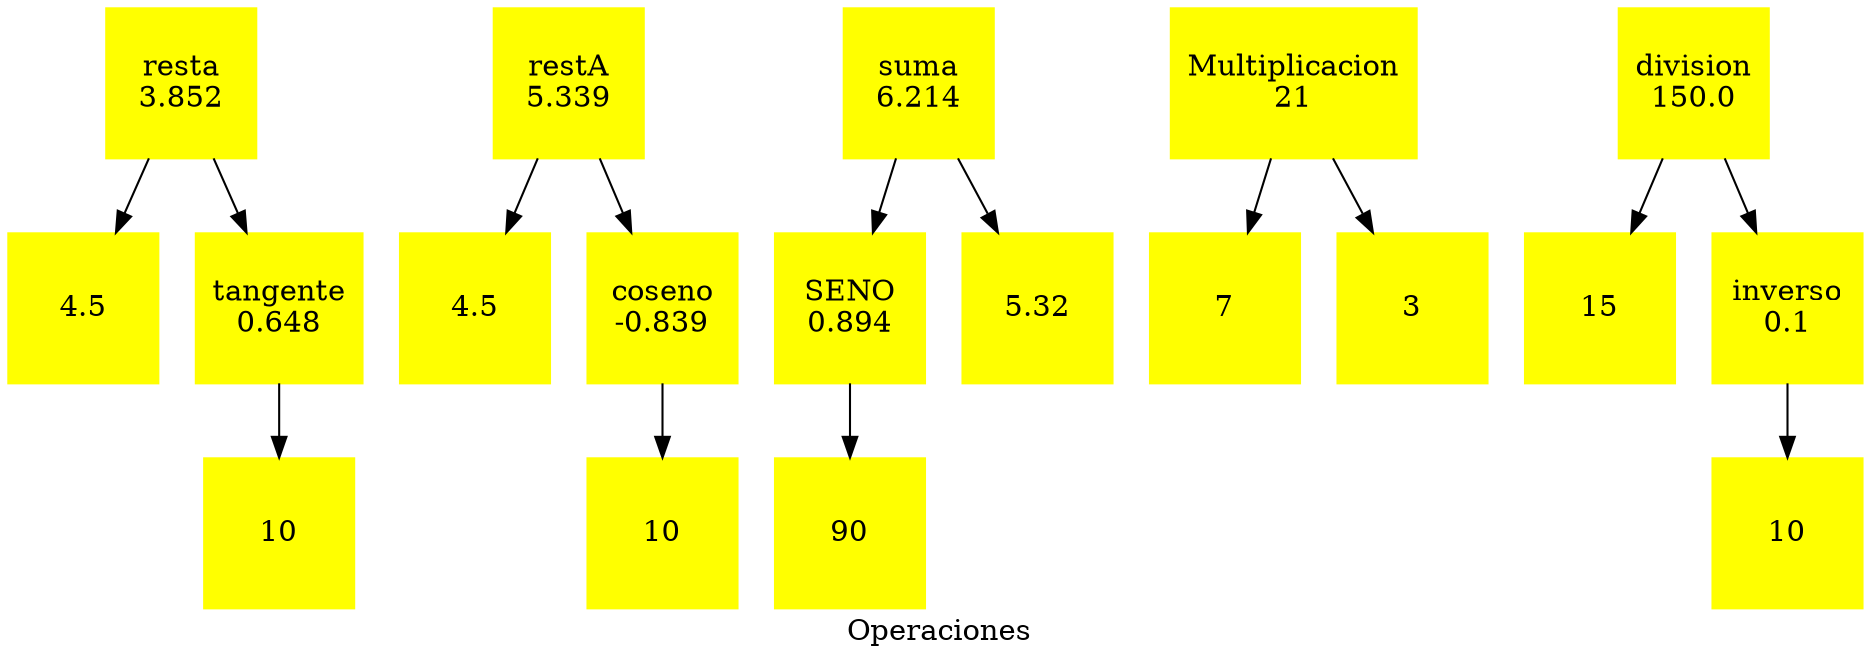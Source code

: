 digraph G {
                    label=" Operaciones"
                    rankdir="TB"
                    node[style=filled, color=" yellow", fontcolor=" black", shape=box, width=1.0, height=1.0]nodo00[label="resta\n3.852"];
nodo01_left[label="4.5"];
nodo00 -> nodo01_left;
nodo01_right[label="tangente\n0.648"];
nodo02_right_tri[label="10"];
nodo01_right -> nodo02_right_tri;
nodo00 -> nodo01_right;
nodo10[label="restA\n5.339"];
nodo11_left[label="4.5"];
nodo10 -> nodo11_left;
nodo11_right[label="coseno\n-0.839"];
nodo12_right_tri[label="10"];
nodo11_right -> nodo12_right_tri;
nodo10 -> nodo11_right;
nodo20[label="suma\n6.214"];
nodo21_left[label="SENO\n0.894"];
nodo22_left_tri[label="90"];
nodo21_left -> nodo22_left_tri;
nodo20 -> nodo21_left;
nodo21_right[label="5.32"];
nodo20 -> nodo21_right;
nodo30[label="Multiplicacion\n21"];
nodo31_left[label="7"];
nodo30 -> nodo31_left;
nodo31_right[label="3"];
nodo30 -> nodo31_right;
nodo40[label="division\n150.0"];
nodo41_left[label="15"];
nodo40 -> nodo41_left;
nodo41_right[label="inverso\n0.1"];
nodo42_right_tri[label="10"];
nodo41_right -> nodo42_right_tri;
nodo40 -> nodo41_right;

}